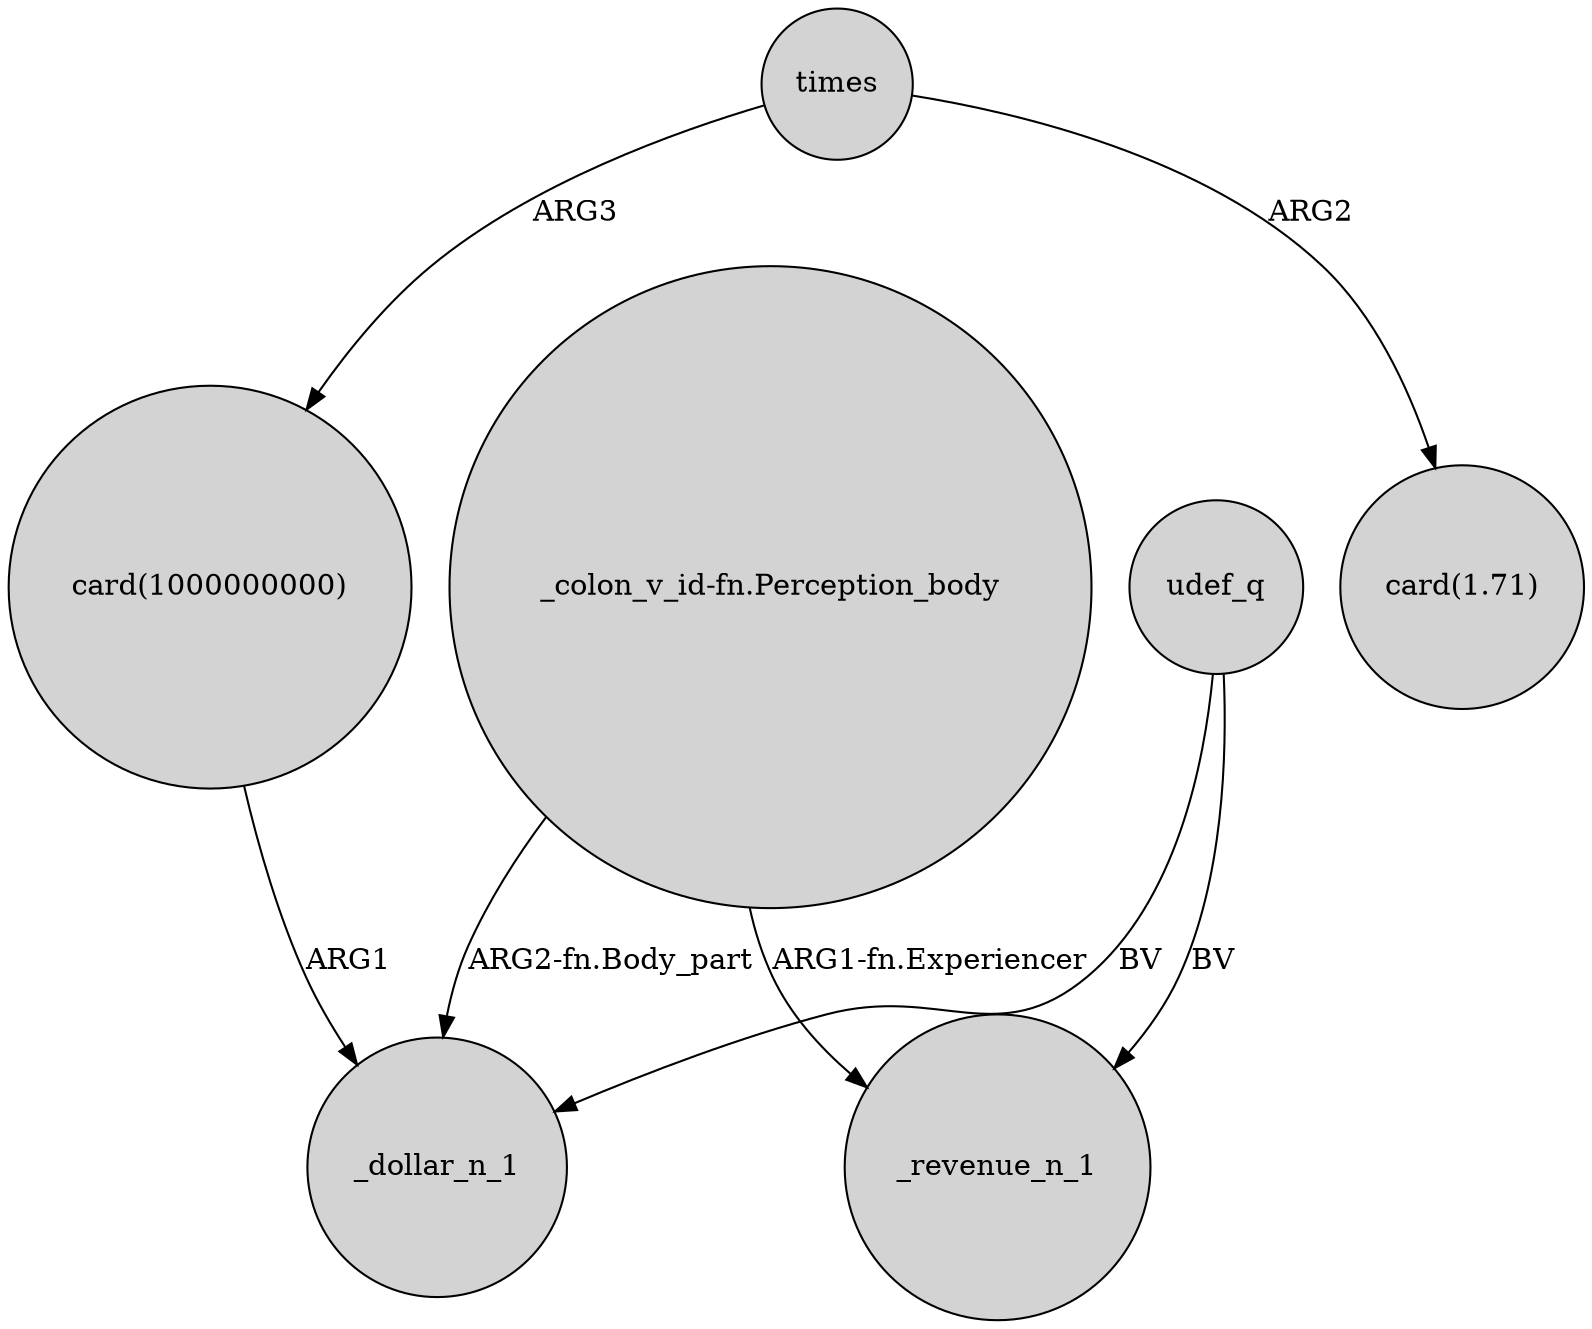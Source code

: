 digraph {
	node [shape=circle style=filled]
	"card(1000000000)" -> _dollar_n_1 [label=ARG1]
	times -> "card(1000000000)" [label=ARG3]
	times -> "card(1.71)" [label=ARG2]
	udef_q -> _dollar_n_1 [label=BV]
	udef_q -> _revenue_n_1 [label=BV]
	"_colon_v_id-fn.Perception_body" -> _revenue_n_1 [label="ARG1-fn.Experiencer"]
	"_colon_v_id-fn.Perception_body" -> _dollar_n_1 [label="ARG2-fn.Body_part"]
}
